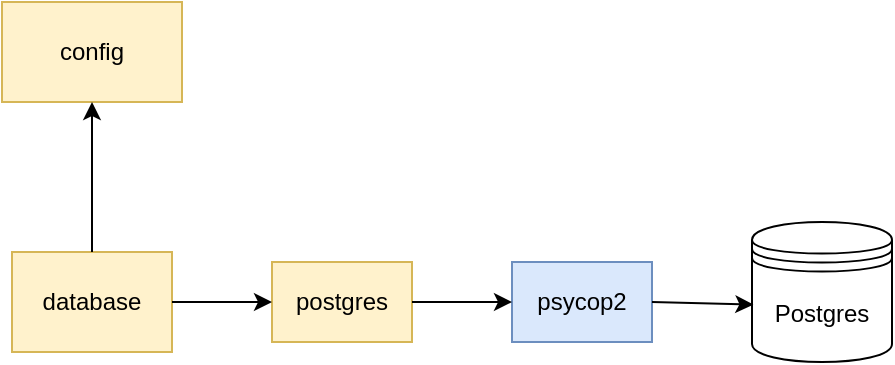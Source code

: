 <mxfile version="13.1.14" type="device"><diagram id="rFR6jo3WXodWxYmscVBD" name="Page-1"><mxGraphModel dx="681" dy="413" grid="1" gridSize="10" guides="1" tooltips="1" connect="1" arrows="1" fold="1" page="1" pageScale="1" pageWidth="850" pageHeight="1100" math="0" shadow="0"><root><mxCell id="0"/><mxCell id="1" parent="0"/><mxCell id="YhuRGsqSOEMKbq4ucQoE-1" value="psycop2" style="rounded=0;whiteSpace=wrap;html=1;fillColor=#dae8fc;strokeColor=#6c8ebf;" vertex="1" parent="1"><mxGeometry x="540" y="150" width="70" height="40" as="geometry"/></mxCell><mxCell id="YhuRGsqSOEMKbq4ucQoE-2" value="Postgres" style="shape=datastore;whiteSpace=wrap;html=1;" vertex="1" parent="1"><mxGeometry x="660" y="130" width="70" height="70" as="geometry"/></mxCell><mxCell id="YhuRGsqSOEMKbq4ucQoE-3" value="" style="endArrow=classic;html=1;exitX=1;exitY=0.5;exitDx=0;exitDy=0;entryX=0.01;entryY=0.59;entryDx=0;entryDy=0;entryPerimeter=0;" edge="1" parent="1" source="YhuRGsqSOEMKbq4ucQoE-1" target="YhuRGsqSOEMKbq4ucQoE-2"><mxGeometry width="50" height="50" relative="1" as="geometry"><mxPoint x="620" y="100" as="sourcePoint"/><mxPoint x="640" y="190" as="targetPoint"/></mxGeometry></mxCell><mxCell id="YhuRGsqSOEMKbq4ucQoE-4" value="postgres" style="rounded=0;whiteSpace=wrap;html=1;fillColor=#fff2cc;strokeColor=#d6b656;" vertex="1" parent="1"><mxGeometry x="420" y="150" width="70" height="40" as="geometry"/></mxCell><mxCell id="YhuRGsqSOEMKbq4ucQoE-5" value="" style="endArrow=classic;html=1;exitX=1;exitY=0.5;exitDx=0;exitDy=0;entryX=0;entryY=0.5;entryDx=0;entryDy=0;" edge="1" parent="1" source="YhuRGsqSOEMKbq4ucQoE-4" target="YhuRGsqSOEMKbq4ucQoE-1"><mxGeometry width="50" height="50" relative="1" as="geometry"><mxPoint x="490" y="290" as="sourcePoint"/><mxPoint x="540" y="240" as="targetPoint"/></mxGeometry></mxCell><mxCell id="YhuRGsqSOEMKbq4ucQoE-6" value="database" style="rounded=0;whiteSpace=wrap;html=1;fillColor=#fff2cc;strokeColor=#d6b656;" vertex="1" parent="1"><mxGeometry x="290" y="145" width="80" height="50" as="geometry"/></mxCell><mxCell id="YhuRGsqSOEMKbq4ucQoE-7" value="" style="endArrow=classic;html=1;exitX=1;exitY=0.5;exitDx=0;exitDy=0;entryX=0;entryY=0.5;entryDx=0;entryDy=0;" edge="1" parent="1" source="YhuRGsqSOEMKbq4ucQoE-6" target="YhuRGsqSOEMKbq4ucQoE-4"><mxGeometry width="50" height="50" relative="1" as="geometry"><mxPoint x="390" y="270" as="sourcePoint"/><mxPoint x="440" y="220" as="targetPoint"/></mxGeometry></mxCell><mxCell id="YhuRGsqSOEMKbq4ucQoE-8" value="config" style="rounded=0;whiteSpace=wrap;html=1;fillColor=#fff2cc;strokeColor=#d6b656;" vertex="1" parent="1"><mxGeometry x="285" y="20" width="90" height="50" as="geometry"/></mxCell><mxCell id="YhuRGsqSOEMKbq4ucQoE-9" value="" style="endArrow=classic;html=1;exitX=0.5;exitY=0;exitDx=0;exitDy=0;entryX=0.5;entryY=1;entryDx=0;entryDy=0;" edge="1" parent="1" source="YhuRGsqSOEMKbq4ucQoE-6" target="YhuRGsqSOEMKbq4ucQoE-8"><mxGeometry width="50" height="50" relative="1" as="geometry"><mxPoint x="230" y="160" as="sourcePoint"/><mxPoint x="280" y="110" as="targetPoint"/></mxGeometry></mxCell></root></mxGraphModel></diagram></mxfile>